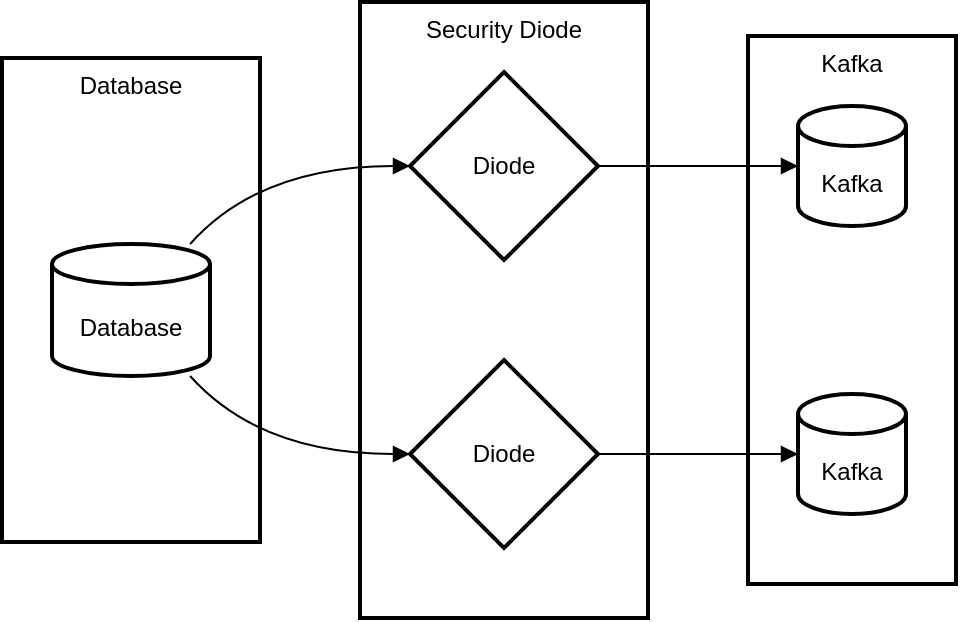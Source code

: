 <mxfile version="24.4.14" type="github">
  <diagram name="Page-1" id="eic4TY1cFpp2CoroSprf">
    <mxGraphModel>
      <root>
        <mxCell id="0" />
        <mxCell id="1" parent="0" />
        <mxCell id="2" value="Security Diode" style="whiteSpace=wrap;strokeWidth=2;verticalAlign=top;" vertex="1" parent="1">
          <mxGeometry x="179" width="144" height="308" as="geometry" />
        </mxCell>
        <mxCell id="3" value="Diode" style="rhombus;strokeWidth=2;whiteSpace=wrap;" vertex="1" parent="1">
          <mxGeometry x="204" y="35" width="94" height="94" as="geometry" />
        </mxCell>
        <mxCell id="4" value="Diode" style="rhombus;strokeWidth=2;whiteSpace=wrap;" vertex="1" parent="1">
          <mxGeometry x="204" y="179" width="94" height="94" as="geometry" />
        </mxCell>
        <mxCell id="5" value="Kafka" style="whiteSpace=wrap;strokeWidth=2;verticalAlign=top;" vertex="1" parent="1">
          <mxGeometry x="373" y="17" width="104" height="274" as="geometry" />
        </mxCell>
        <mxCell id="6" value="Kafka" style="shape=cylinder3;boundedLbl=1;backgroundOutline=1;size=10;strokeWidth=2;whiteSpace=wrap;" vertex="1" parent="1">
          <mxGeometry x="398" y="52" width="54" height="60" as="geometry" />
        </mxCell>
        <mxCell id="7" value="Kafka" style="shape=cylinder3;boundedLbl=1;backgroundOutline=1;size=10;strokeWidth=2;whiteSpace=wrap;" vertex="1" parent="1">
          <mxGeometry x="398" y="196" width="54" height="60" as="geometry" />
        </mxCell>
        <mxCell id="8" value="Database" style="whiteSpace=wrap;strokeWidth=2;verticalAlign=top;" vertex="1" parent="1">
          <mxGeometry y="28" width="129" height="242" as="geometry" />
        </mxCell>
        <mxCell id="9" value="Database" style="shape=cylinder3;boundedLbl=1;backgroundOutline=1;size=10;strokeWidth=2;whiteSpace=wrap;" vertex="1" parent="1">
          <mxGeometry x="25" y="121" width="79" height="66" as="geometry" />
        </mxCell>
        <mxCell id="10" value="" style="curved=1;startArrow=none;endArrow=block;exitX=0.874;exitY=-0.0;entryX=0;entryY=0.5;" edge="1" parent="1" source="9" target="3">
          <mxGeometry relative="1" as="geometry">
            <Array as="points">
              <mxPoint x="129" y="82" />
            </Array>
          </mxGeometry>
        </mxCell>
        <mxCell id="11" value="" style="curved=1;startArrow=none;endArrow=block;exitX=0.874;exitY=1.0;entryX=0;entryY=0.5;" edge="1" parent="1" source="9" target="4">
          <mxGeometry relative="1" as="geometry">
            <Array as="points">
              <mxPoint x="129" y="226" />
            </Array>
          </mxGeometry>
        </mxCell>
        <mxCell id="12" value="" style="curved=1;startArrow=none;endArrow=block;exitX=1;exitY=0.5;entryX=0;entryY=0.5;" edge="1" parent="1" source="3" target="6">
          <mxGeometry relative="1" as="geometry">
            <Array as="points" />
          </mxGeometry>
        </mxCell>
        <mxCell id="13" value="" style="curved=1;startArrow=none;endArrow=block;exitX=1;exitY=0.5;entryX=0;entryY=0.5;" edge="1" parent="1" source="4" target="7">
          <mxGeometry relative="1" as="geometry">
            <Array as="points" />
          </mxGeometry>
        </mxCell>
      </root>
    </mxGraphModel>
  </diagram>
</mxfile>
